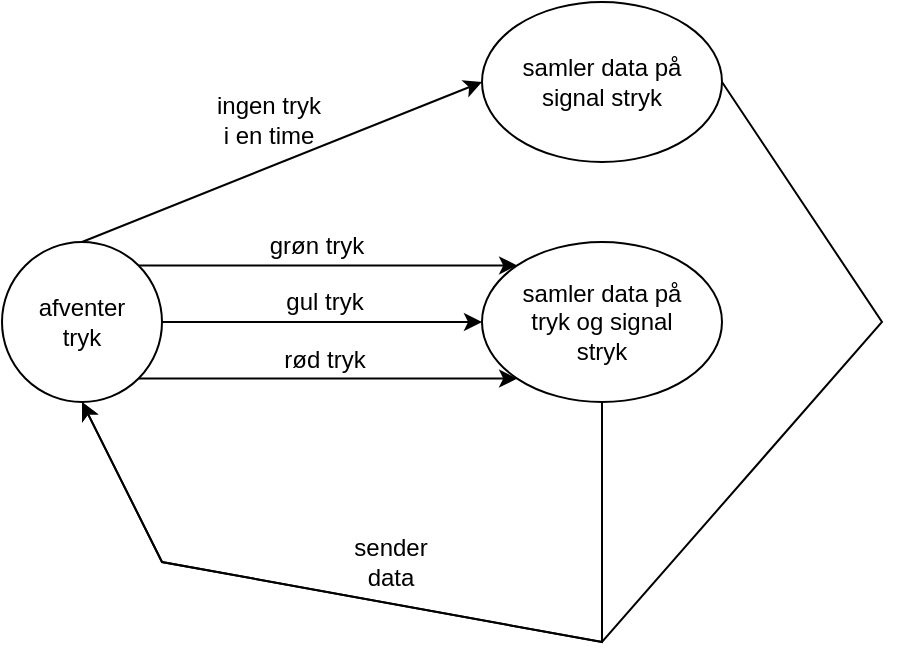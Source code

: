 <mxfile version="21.2.9" type="device">
  <diagram name="Side-1" id="xn6zLTIwJ4tjZ0qHq9r3">
    <mxGraphModel dx="1050" dy="566" grid="1" gridSize="10" guides="1" tooltips="1" connect="1" arrows="1" fold="1" page="1" pageScale="1" pageWidth="827" pageHeight="1169" math="0" shadow="0">
      <root>
        <mxCell id="0" />
        <mxCell id="1" parent="0" />
        <mxCell id="DVdxxtM7lpz5h1nQo0ki-3" value="&lt;div&gt;samler data på&lt;/div&gt;&lt;div&gt;signal stryk&lt;br&gt;&lt;/div&gt;" style="ellipse;whiteSpace=wrap;html=1;" vertex="1" parent="1">
          <mxGeometry x="480" y="80" width="120" height="80" as="geometry" />
        </mxCell>
        <mxCell id="DVdxxtM7lpz5h1nQo0ki-4" value="&lt;div&gt;samler data på&lt;/div&gt;&lt;div&gt;tryk og signal&lt;/div&gt;&lt;div&gt;stryk&lt;br&gt;&lt;/div&gt;" style="ellipse;whiteSpace=wrap;html=1;" vertex="1" parent="1">
          <mxGeometry x="480" y="200" width="120" height="80" as="geometry" />
        </mxCell>
        <mxCell id="DVdxxtM7lpz5h1nQo0ki-5" value="&lt;div&gt;afventer&lt;/div&gt;&lt;div&gt;tryk&lt;br&gt;&lt;/div&gt;" style="ellipse;whiteSpace=wrap;html=1;aspect=fixed;" vertex="1" parent="1">
          <mxGeometry x="240" y="200" width="80" height="80" as="geometry" />
        </mxCell>
        <mxCell id="DVdxxtM7lpz5h1nQo0ki-8" value="" style="endArrow=classic;html=1;rounded=0;exitX=1;exitY=0;exitDx=0;exitDy=0;entryX=0;entryY=0;entryDx=0;entryDy=0;" edge="1" parent="1" source="DVdxxtM7lpz5h1nQo0ki-5" target="DVdxxtM7lpz5h1nQo0ki-4">
          <mxGeometry width="50" height="50" relative="1" as="geometry">
            <mxPoint x="390" y="320" as="sourcePoint" />
            <mxPoint x="440" y="270" as="targetPoint" />
          </mxGeometry>
        </mxCell>
        <mxCell id="DVdxxtM7lpz5h1nQo0ki-9" value="" style="endArrow=classic;html=1;rounded=0;exitX=1;exitY=0.5;exitDx=0;exitDy=0;entryX=0;entryY=0.5;entryDx=0;entryDy=0;" edge="1" parent="1" source="DVdxxtM7lpz5h1nQo0ki-5" target="DVdxxtM7lpz5h1nQo0ki-4">
          <mxGeometry width="50" height="50" relative="1" as="geometry">
            <mxPoint x="390" y="320" as="sourcePoint" />
            <mxPoint x="440" y="270" as="targetPoint" />
          </mxGeometry>
        </mxCell>
        <mxCell id="DVdxxtM7lpz5h1nQo0ki-10" value="" style="endArrow=classic;html=1;rounded=0;exitX=1;exitY=1;exitDx=0;exitDy=0;entryX=0;entryY=1;entryDx=0;entryDy=0;" edge="1" parent="1" source="DVdxxtM7lpz5h1nQo0ki-5" target="DVdxxtM7lpz5h1nQo0ki-4">
          <mxGeometry width="50" height="50" relative="1" as="geometry">
            <mxPoint x="390" y="320" as="sourcePoint" />
            <mxPoint x="440" y="270" as="targetPoint" />
          </mxGeometry>
        </mxCell>
        <mxCell id="DVdxxtM7lpz5h1nQo0ki-11" value="grøn tryk" style="text;html=1;align=center;verticalAlign=middle;resizable=0;points=[];autosize=1;strokeColor=none;fillColor=none;" vertex="1" parent="1">
          <mxGeometry x="362" y="187" width="70" height="30" as="geometry" />
        </mxCell>
        <mxCell id="DVdxxtM7lpz5h1nQo0ki-12" value="gul tryk" style="text;html=1;align=center;verticalAlign=middle;resizable=0;points=[];autosize=1;strokeColor=none;fillColor=none;" vertex="1" parent="1">
          <mxGeometry x="371" y="215" width="60" height="30" as="geometry" />
        </mxCell>
        <mxCell id="DVdxxtM7lpz5h1nQo0ki-14" value="rød tryk" style="text;html=1;align=center;verticalAlign=middle;resizable=0;points=[];autosize=1;strokeColor=none;fillColor=none;" vertex="1" parent="1">
          <mxGeometry x="371" y="244" width="60" height="30" as="geometry" />
        </mxCell>
        <mxCell id="DVdxxtM7lpz5h1nQo0ki-16" value="" style="endArrow=classic;html=1;rounded=0;exitX=0.5;exitY=0;exitDx=0;exitDy=0;entryX=0;entryY=0.5;entryDx=0;entryDy=0;" edge="1" parent="1" source="DVdxxtM7lpz5h1nQo0ki-5" target="DVdxxtM7lpz5h1nQo0ki-3">
          <mxGeometry width="50" height="50" relative="1" as="geometry">
            <mxPoint x="362" y="140" as="sourcePoint" />
            <mxPoint x="412" y="90" as="targetPoint" />
          </mxGeometry>
        </mxCell>
        <mxCell id="DVdxxtM7lpz5h1nQo0ki-17" value="&lt;div&gt;ingen tryk&lt;/div&gt;&lt;div&gt;i en time&lt;br&gt;&lt;/div&gt;" style="text;html=1;align=center;verticalAlign=middle;resizable=0;points=[];autosize=1;strokeColor=none;fillColor=none;" vertex="1" parent="1">
          <mxGeometry x="338" y="119" width="70" height="40" as="geometry" />
        </mxCell>
        <mxCell id="DVdxxtM7lpz5h1nQo0ki-18" value="" style="endArrow=classic;html=1;rounded=0;entryX=0.5;entryY=1;entryDx=0;entryDy=0;" edge="1" parent="1" source="DVdxxtM7lpz5h1nQo0ki-4" target="DVdxxtM7lpz5h1nQo0ki-5">
          <mxGeometry width="50" height="50" relative="1" as="geometry">
            <mxPoint x="630" y="370" as="sourcePoint" />
            <mxPoint x="280" y="400" as="targetPoint" />
            <Array as="points">
              <mxPoint x="540" y="400" />
              <mxPoint x="320" y="360" />
            </Array>
          </mxGeometry>
        </mxCell>
        <mxCell id="DVdxxtM7lpz5h1nQo0ki-19" value="" style="endArrow=classic;html=1;rounded=0;exitX=1;exitY=0.5;exitDx=0;exitDy=0;entryX=0.5;entryY=1;entryDx=0;entryDy=0;" edge="1" parent="1" source="DVdxxtM7lpz5h1nQo0ki-3" target="DVdxxtM7lpz5h1nQo0ki-5">
          <mxGeometry width="50" height="50" relative="1" as="geometry">
            <mxPoint x="680" y="265" as="sourcePoint" />
            <mxPoint x="540" y="400" as="targetPoint" />
            <Array as="points">
              <mxPoint x="680" y="240" />
              <mxPoint x="540" y="400" />
              <mxPoint x="320" y="360" />
            </Array>
          </mxGeometry>
        </mxCell>
        <mxCell id="DVdxxtM7lpz5h1nQo0ki-20" value="&lt;div&gt;sender&lt;/div&gt;&lt;div&gt;data&lt;br&gt;&lt;/div&gt;" style="text;html=1;align=center;verticalAlign=middle;resizable=0;points=[];autosize=1;strokeColor=none;fillColor=none;" vertex="1" parent="1">
          <mxGeometry x="404" y="340" width="60" height="40" as="geometry" />
        </mxCell>
      </root>
    </mxGraphModel>
  </diagram>
</mxfile>
